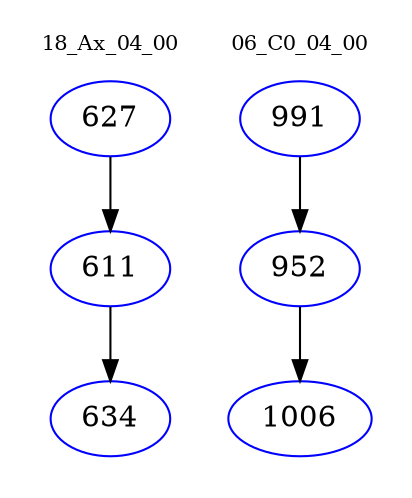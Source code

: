 digraph{
subgraph cluster_0 {
color = white
label = "18_Ax_04_00";
fontsize=10;
T0_627 [label="627", color="blue"]
T0_627 -> T0_611 [color="black"]
T0_611 [label="611", color="blue"]
T0_611 -> T0_634 [color="black"]
T0_634 [label="634", color="blue"]
}
subgraph cluster_1 {
color = white
label = "06_C0_04_00";
fontsize=10;
T1_991 [label="991", color="blue"]
T1_991 -> T1_952 [color="black"]
T1_952 [label="952", color="blue"]
T1_952 -> T1_1006 [color="black"]
T1_1006 [label="1006", color="blue"]
}
}
